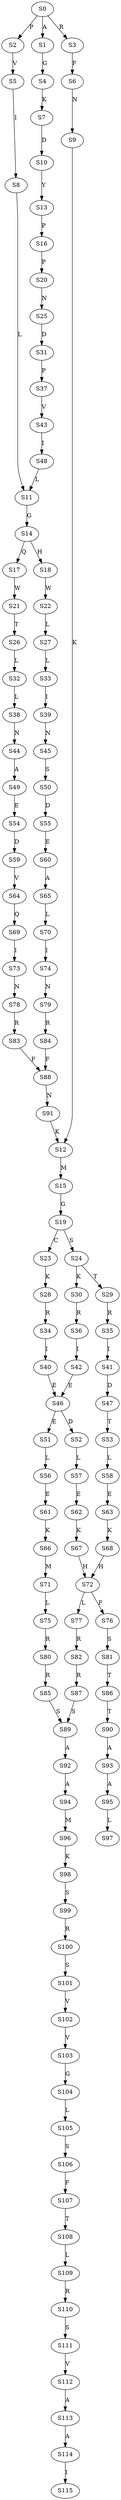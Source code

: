 strict digraph  {
	S0 -> S1 [ label = A ];
	S0 -> S2 [ label = P ];
	S0 -> S3 [ label = R ];
	S1 -> S4 [ label = G ];
	S2 -> S5 [ label = V ];
	S3 -> S6 [ label = F ];
	S4 -> S7 [ label = K ];
	S5 -> S8 [ label = I ];
	S6 -> S9 [ label = N ];
	S7 -> S10 [ label = D ];
	S8 -> S11 [ label = L ];
	S9 -> S12 [ label = K ];
	S10 -> S13 [ label = Y ];
	S11 -> S14 [ label = G ];
	S12 -> S15 [ label = M ];
	S13 -> S16 [ label = P ];
	S14 -> S17 [ label = Q ];
	S14 -> S18 [ label = H ];
	S15 -> S19 [ label = G ];
	S16 -> S20 [ label = P ];
	S17 -> S21 [ label = W ];
	S18 -> S22 [ label = W ];
	S19 -> S23 [ label = C ];
	S19 -> S24 [ label = S ];
	S20 -> S25 [ label = N ];
	S21 -> S26 [ label = T ];
	S22 -> S27 [ label = L ];
	S23 -> S28 [ label = K ];
	S24 -> S29 [ label = T ];
	S24 -> S30 [ label = K ];
	S25 -> S31 [ label = D ];
	S26 -> S32 [ label = L ];
	S27 -> S33 [ label = L ];
	S28 -> S34 [ label = R ];
	S29 -> S35 [ label = R ];
	S30 -> S36 [ label = R ];
	S31 -> S37 [ label = P ];
	S32 -> S38 [ label = L ];
	S33 -> S39 [ label = I ];
	S34 -> S40 [ label = I ];
	S35 -> S41 [ label = I ];
	S36 -> S42 [ label = I ];
	S37 -> S43 [ label = V ];
	S38 -> S44 [ label = N ];
	S39 -> S45 [ label = N ];
	S40 -> S46 [ label = E ];
	S41 -> S47 [ label = D ];
	S42 -> S46 [ label = E ];
	S43 -> S48 [ label = I ];
	S44 -> S49 [ label = A ];
	S45 -> S50 [ label = S ];
	S46 -> S51 [ label = E ];
	S46 -> S52 [ label = D ];
	S47 -> S53 [ label = T ];
	S48 -> S11 [ label = L ];
	S49 -> S54 [ label = E ];
	S50 -> S55 [ label = D ];
	S51 -> S56 [ label = L ];
	S52 -> S57 [ label = L ];
	S53 -> S58 [ label = L ];
	S54 -> S59 [ label = D ];
	S55 -> S60 [ label = E ];
	S56 -> S61 [ label = E ];
	S57 -> S62 [ label = E ];
	S58 -> S63 [ label = E ];
	S59 -> S64 [ label = V ];
	S60 -> S65 [ label = A ];
	S61 -> S66 [ label = K ];
	S62 -> S67 [ label = K ];
	S63 -> S68 [ label = K ];
	S64 -> S69 [ label = Q ];
	S65 -> S70 [ label = L ];
	S66 -> S71 [ label = M ];
	S67 -> S72 [ label = H ];
	S68 -> S72 [ label = H ];
	S69 -> S73 [ label = I ];
	S70 -> S74 [ label = I ];
	S71 -> S75 [ label = L ];
	S72 -> S76 [ label = F ];
	S72 -> S77 [ label = L ];
	S73 -> S78 [ label = N ];
	S74 -> S79 [ label = N ];
	S75 -> S80 [ label = R ];
	S76 -> S81 [ label = S ];
	S77 -> S82 [ label = R ];
	S78 -> S83 [ label = R ];
	S79 -> S84 [ label = R ];
	S80 -> S85 [ label = R ];
	S81 -> S86 [ label = T ];
	S82 -> S87 [ label = R ];
	S83 -> S88 [ label = F ];
	S84 -> S88 [ label = F ];
	S85 -> S89 [ label = S ];
	S86 -> S90 [ label = T ];
	S87 -> S89 [ label = S ];
	S88 -> S91 [ label = N ];
	S89 -> S92 [ label = A ];
	S90 -> S93 [ label = A ];
	S91 -> S12 [ label = K ];
	S92 -> S94 [ label = A ];
	S93 -> S95 [ label = A ];
	S94 -> S96 [ label = M ];
	S95 -> S97 [ label = L ];
	S96 -> S98 [ label = K ];
	S98 -> S99 [ label = S ];
	S99 -> S100 [ label = R ];
	S100 -> S101 [ label = S ];
	S101 -> S102 [ label = V ];
	S102 -> S103 [ label = V ];
	S103 -> S104 [ label = G ];
	S104 -> S105 [ label = L ];
	S105 -> S106 [ label = S ];
	S106 -> S107 [ label = F ];
	S107 -> S108 [ label = T ];
	S108 -> S109 [ label = L ];
	S109 -> S110 [ label = R ];
	S110 -> S111 [ label = S ];
	S111 -> S112 [ label = V ];
	S112 -> S113 [ label = A ];
	S113 -> S114 [ label = A ];
	S114 -> S115 [ label = I ];
}

